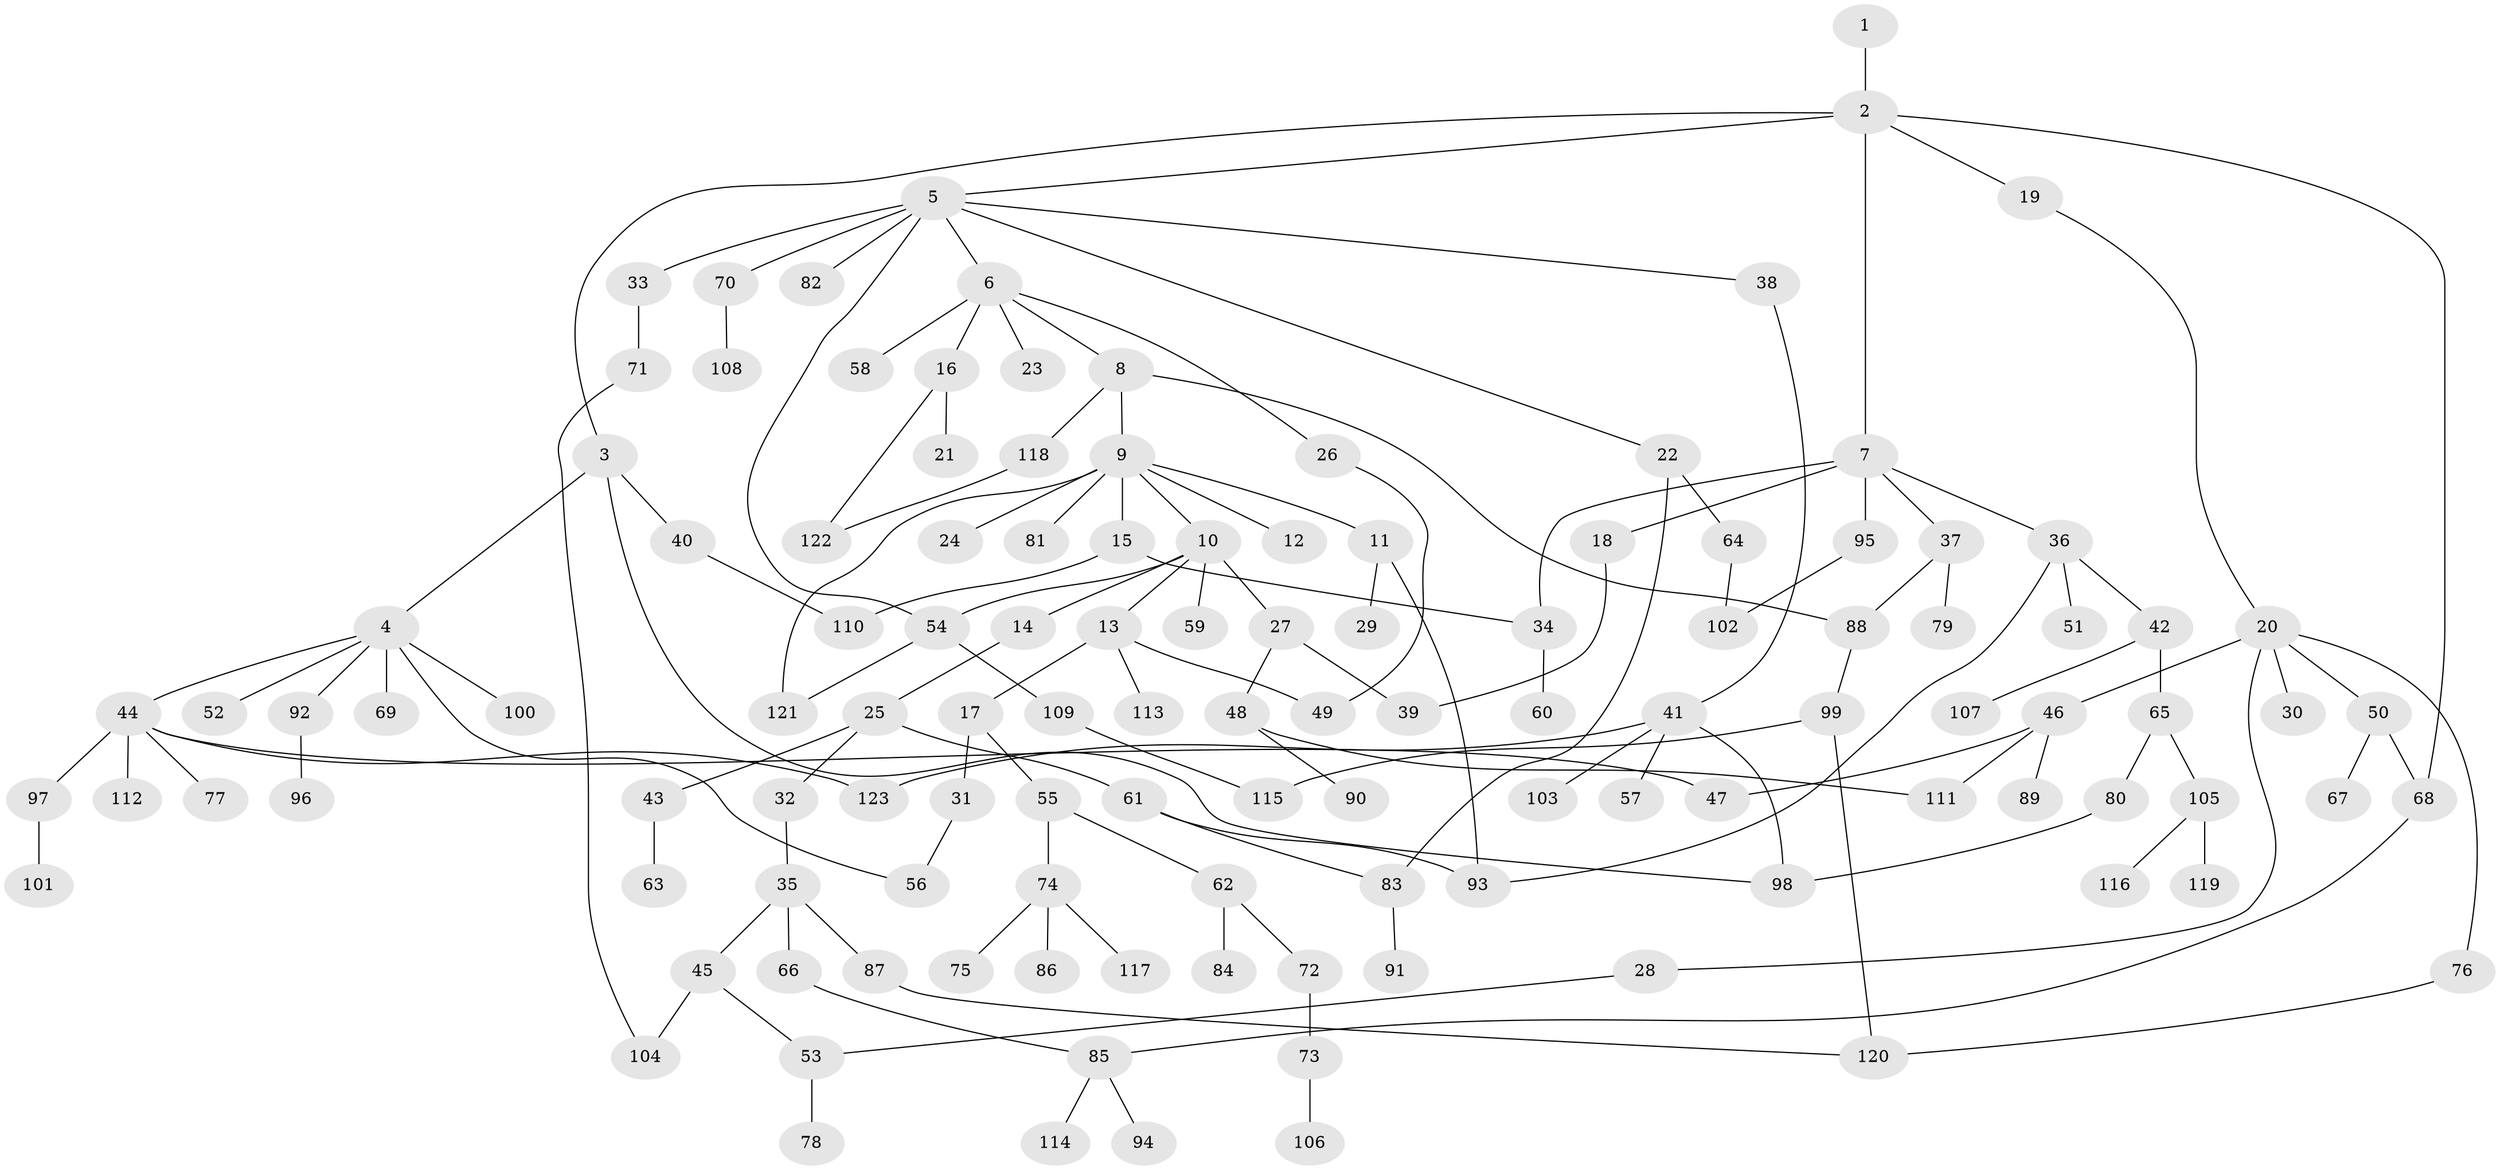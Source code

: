 // Generated by graph-tools (version 1.1) at 2025/10/02/27/25 16:10:55]
// undirected, 123 vertices, 147 edges
graph export_dot {
graph [start="1"]
  node [color=gray90,style=filled];
  1;
  2;
  3;
  4;
  5;
  6;
  7;
  8;
  9;
  10;
  11;
  12;
  13;
  14;
  15;
  16;
  17;
  18;
  19;
  20;
  21;
  22;
  23;
  24;
  25;
  26;
  27;
  28;
  29;
  30;
  31;
  32;
  33;
  34;
  35;
  36;
  37;
  38;
  39;
  40;
  41;
  42;
  43;
  44;
  45;
  46;
  47;
  48;
  49;
  50;
  51;
  52;
  53;
  54;
  55;
  56;
  57;
  58;
  59;
  60;
  61;
  62;
  63;
  64;
  65;
  66;
  67;
  68;
  69;
  70;
  71;
  72;
  73;
  74;
  75;
  76;
  77;
  78;
  79;
  80;
  81;
  82;
  83;
  84;
  85;
  86;
  87;
  88;
  89;
  90;
  91;
  92;
  93;
  94;
  95;
  96;
  97;
  98;
  99;
  100;
  101;
  102;
  103;
  104;
  105;
  106;
  107;
  108;
  109;
  110;
  111;
  112;
  113;
  114;
  115;
  116;
  117;
  118;
  119;
  120;
  121;
  122;
  123;
  1 -- 2;
  2 -- 3;
  2 -- 5;
  2 -- 7;
  2 -- 19;
  2 -- 68;
  3 -- 4;
  3 -- 40;
  3 -- 98;
  4 -- 44;
  4 -- 52;
  4 -- 56;
  4 -- 69;
  4 -- 92;
  4 -- 100;
  5 -- 6;
  5 -- 22;
  5 -- 33;
  5 -- 38;
  5 -- 54;
  5 -- 70;
  5 -- 82;
  6 -- 8;
  6 -- 16;
  6 -- 23;
  6 -- 26;
  6 -- 58;
  7 -- 18;
  7 -- 34;
  7 -- 36;
  7 -- 37;
  7 -- 95;
  8 -- 9;
  8 -- 88;
  8 -- 118;
  9 -- 10;
  9 -- 11;
  9 -- 12;
  9 -- 15;
  9 -- 24;
  9 -- 81;
  9 -- 121;
  10 -- 13;
  10 -- 14;
  10 -- 27;
  10 -- 59;
  10 -- 54;
  11 -- 29;
  11 -- 93;
  13 -- 17;
  13 -- 113;
  13 -- 49;
  14 -- 25;
  15 -- 34;
  15 -- 110;
  16 -- 21;
  16 -- 122;
  17 -- 31;
  17 -- 55;
  18 -- 39;
  19 -- 20;
  20 -- 28;
  20 -- 30;
  20 -- 46;
  20 -- 50;
  20 -- 76;
  22 -- 64;
  22 -- 83;
  25 -- 32;
  25 -- 43;
  25 -- 61;
  26 -- 49;
  27 -- 39;
  27 -- 48;
  28 -- 53;
  31 -- 56;
  32 -- 35;
  33 -- 71;
  34 -- 60;
  35 -- 45;
  35 -- 66;
  35 -- 87;
  36 -- 42;
  36 -- 51;
  36 -- 93;
  37 -- 79;
  37 -- 88;
  38 -- 41;
  40 -- 110;
  41 -- 57;
  41 -- 103;
  41 -- 98;
  41 -- 123;
  42 -- 65;
  42 -- 107;
  43 -- 63;
  44 -- 77;
  44 -- 97;
  44 -- 112;
  44 -- 123;
  44 -- 47;
  45 -- 104;
  45 -- 53;
  46 -- 47;
  46 -- 89;
  46 -- 111;
  48 -- 90;
  48 -- 111;
  50 -- 67;
  50 -- 68;
  53 -- 78;
  54 -- 109;
  54 -- 121;
  55 -- 62;
  55 -- 74;
  61 -- 83;
  61 -- 93;
  62 -- 72;
  62 -- 84;
  64 -- 102;
  65 -- 80;
  65 -- 105;
  66 -- 85;
  68 -- 85;
  70 -- 108;
  71 -- 104;
  72 -- 73;
  73 -- 106;
  74 -- 75;
  74 -- 86;
  74 -- 117;
  76 -- 120;
  80 -- 98;
  83 -- 91;
  85 -- 94;
  85 -- 114;
  87 -- 120;
  88 -- 99;
  92 -- 96;
  95 -- 102;
  97 -- 101;
  99 -- 115;
  99 -- 120;
  105 -- 116;
  105 -- 119;
  109 -- 115;
  118 -- 122;
}
